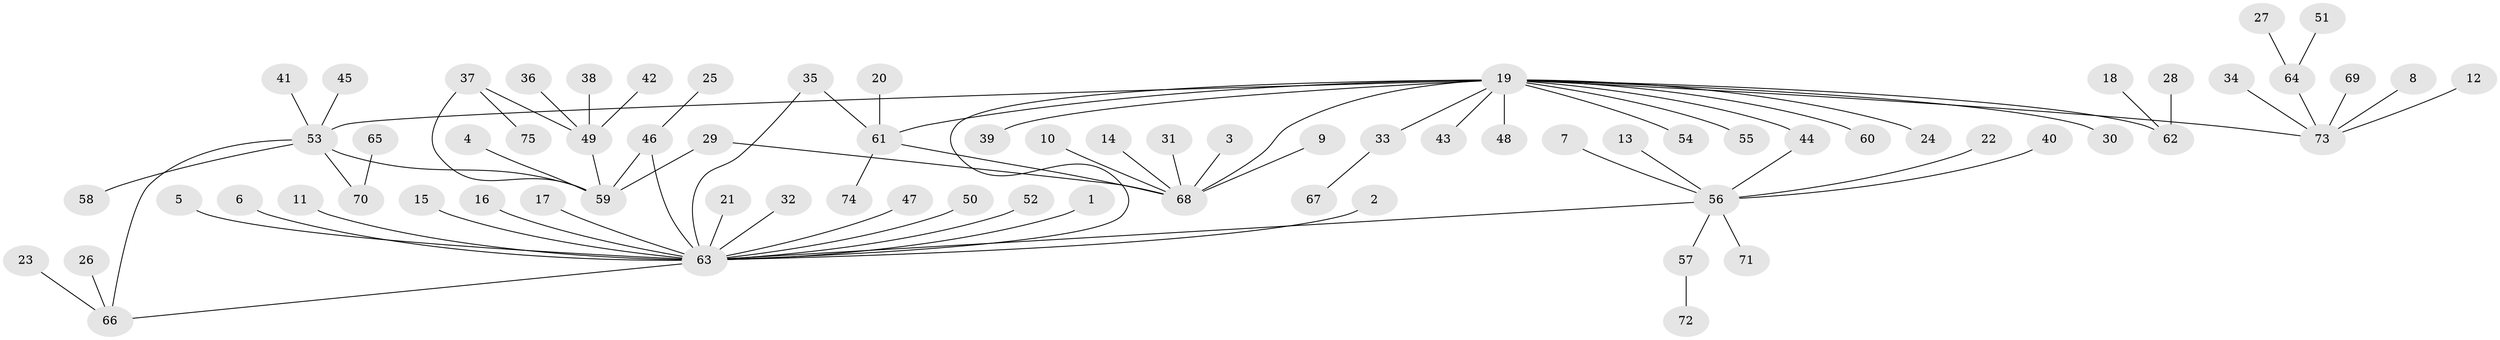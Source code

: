 // original degree distribution, {10: 0.020134228187919462, 11: 0.006711409395973154, 16: 0.006711409395973154, 5: 0.03355704697986577, 1: 0.6510067114093959, 2: 0.1476510067114094, 9: 0.013422818791946308, 8: 0.013422818791946308, 4: 0.020134228187919462, 3: 0.0738255033557047, 6: 0.013422818791946308}
// Generated by graph-tools (version 1.1) at 2025/26/03/09/25 03:26:08]
// undirected, 75 vertices, 81 edges
graph export_dot {
graph [start="1"]
  node [color=gray90,style=filled];
  1;
  2;
  3;
  4;
  5;
  6;
  7;
  8;
  9;
  10;
  11;
  12;
  13;
  14;
  15;
  16;
  17;
  18;
  19;
  20;
  21;
  22;
  23;
  24;
  25;
  26;
  27;
  28;
  29;
  30;
  31;
  32;
  33;
  34;
  35;
  36;
  37;
  38;
  39;
  40;
  41;
  42;
  43;
  44;
  45;
  46;
  47;
  48;
  49;
  50;
  51;
  52;
  53;
  54;
  55;
  56;
  57;
  58;
  59;
  60;
  61;
  62;
  63;
  64;
  65;
  66;
  67;
  68;
  69;
  70;
  71;
  72;
  73;
  74;
  75;
  1 -- 63 [weight=1.0];
  2 -- 63 [weight=1.0];
  3 -- 68 [weight=1.0];
  4 -- 59 [weight=1.0];
  5 -- 63 [weight=1.0];
  6 -- 63 [weight=1.0];
  7 -- 56 [weight=1.0];
  8 -- 73 [weight=1.0];
  9 -- 68 [weight=1.0];
  10 -- 68 [weight=1.0];
  11 -- 63 [weight=1.0];
  12 -- 73 [weight=1.0];
  13 -- 56 [weight=1.0];
  14 -- 68 [weight=1.0];
  15 -- 63 [weight=1.0];
  16 -- 63 [weight=1.0];
  17 -- 63 [weight=1.0];
  18 -- 62 [weight=1.0];
  19 -- 24 [weight=1.0];
  19 -- 30 [weight=1.0];
  19 -- 33 [weight=1.0];
  19 -- 39 [weight=2.0];
  19 -- 43 [weight=1.0];
  19 -- 44 [weight=1.0];
  19 -- 48 [weight=1.0];
  19 -- 53 [weight=1.0];
  19 -- 54 [weight=1.0];
  19 -- 55 [weight=1.0];
  19 -- 60 [weight=1.0];
  19 -- 61 [weight=1.0];
  19 -- 62 [weight=1.0];
  19 -- 63 [weight=1.0];
  19 -- 68 [weight=1.0];
  19 -- 73 [weight=1.0];
  20 -- 61 [weight=1.0];
  21 -- 63 [weight=1.0];
  22 -- 56 [weight=1.0];
  23 -- 66 [weight=1.0];
  25 -- 46 [weight=1.0];
  26 -- 66 [weight=1.0];
  27 -- 64 [weight=1.0];
  28 -- 62 [weight=1.0];
  29 -- 59 [weight=1.0];
  29 -- 68 [weight=1.0];
  31 -- 68 [weight=1.0];
  32 -- 63 [weight=1.0];
  33 -- 67 [weight=1.0];
  34 -- 73 [weight=1.0];
  35 -- 61 [weight=1.0];
  35 -- 63 [weight=1.0];
  36 -- 49 [weight=1.0];
  37 -- 49 [weight=1.0];
  37 -- 59 [weight=1.0];
  37 -- 75 [weight=1.0];
  38 -- 49 [weight=1.0];
  40 -- 56 [weight=1.0];
  41 -- 53 [weight=1.0];
  42 -- 49 [weight=1.0];
  44 -- 56 [weight=1.0];
  45 -- 53 [weight=1.0];
  46 -- 59 [weight=1.0];
  46 -- 63 [weight=1.0];
  47 -- 63 [weight=1.0];
  49 -- 59 [weight=1.0];
  50 -- 63 [weight=1.0];
  51 -- 64 [weight=1.0];
  52 -- 63 [weight=1.0];
  53 -- 58 [weight=1.0];
  53 -- 59 [weight=2.0];
  53 -- 66 [weight=1.0];
  53 -- 70 [weight=1.0];
  56 -- 57 [weight=1.0];
  56 -- 63 [weight=1.0];
  56 -- 71 [weight=1.0];
  57 -- 72 [weight=1.0];
  61 -- 68 [weight=1.0];
  61 -- 74 [weight=1.0];
  63 -- 66 [weight=1.0];
  64 -- 73 [weight=1.0];
  65 -- 70 [weight=1.0];
  69 -- 73 [weight=1.0];
}
